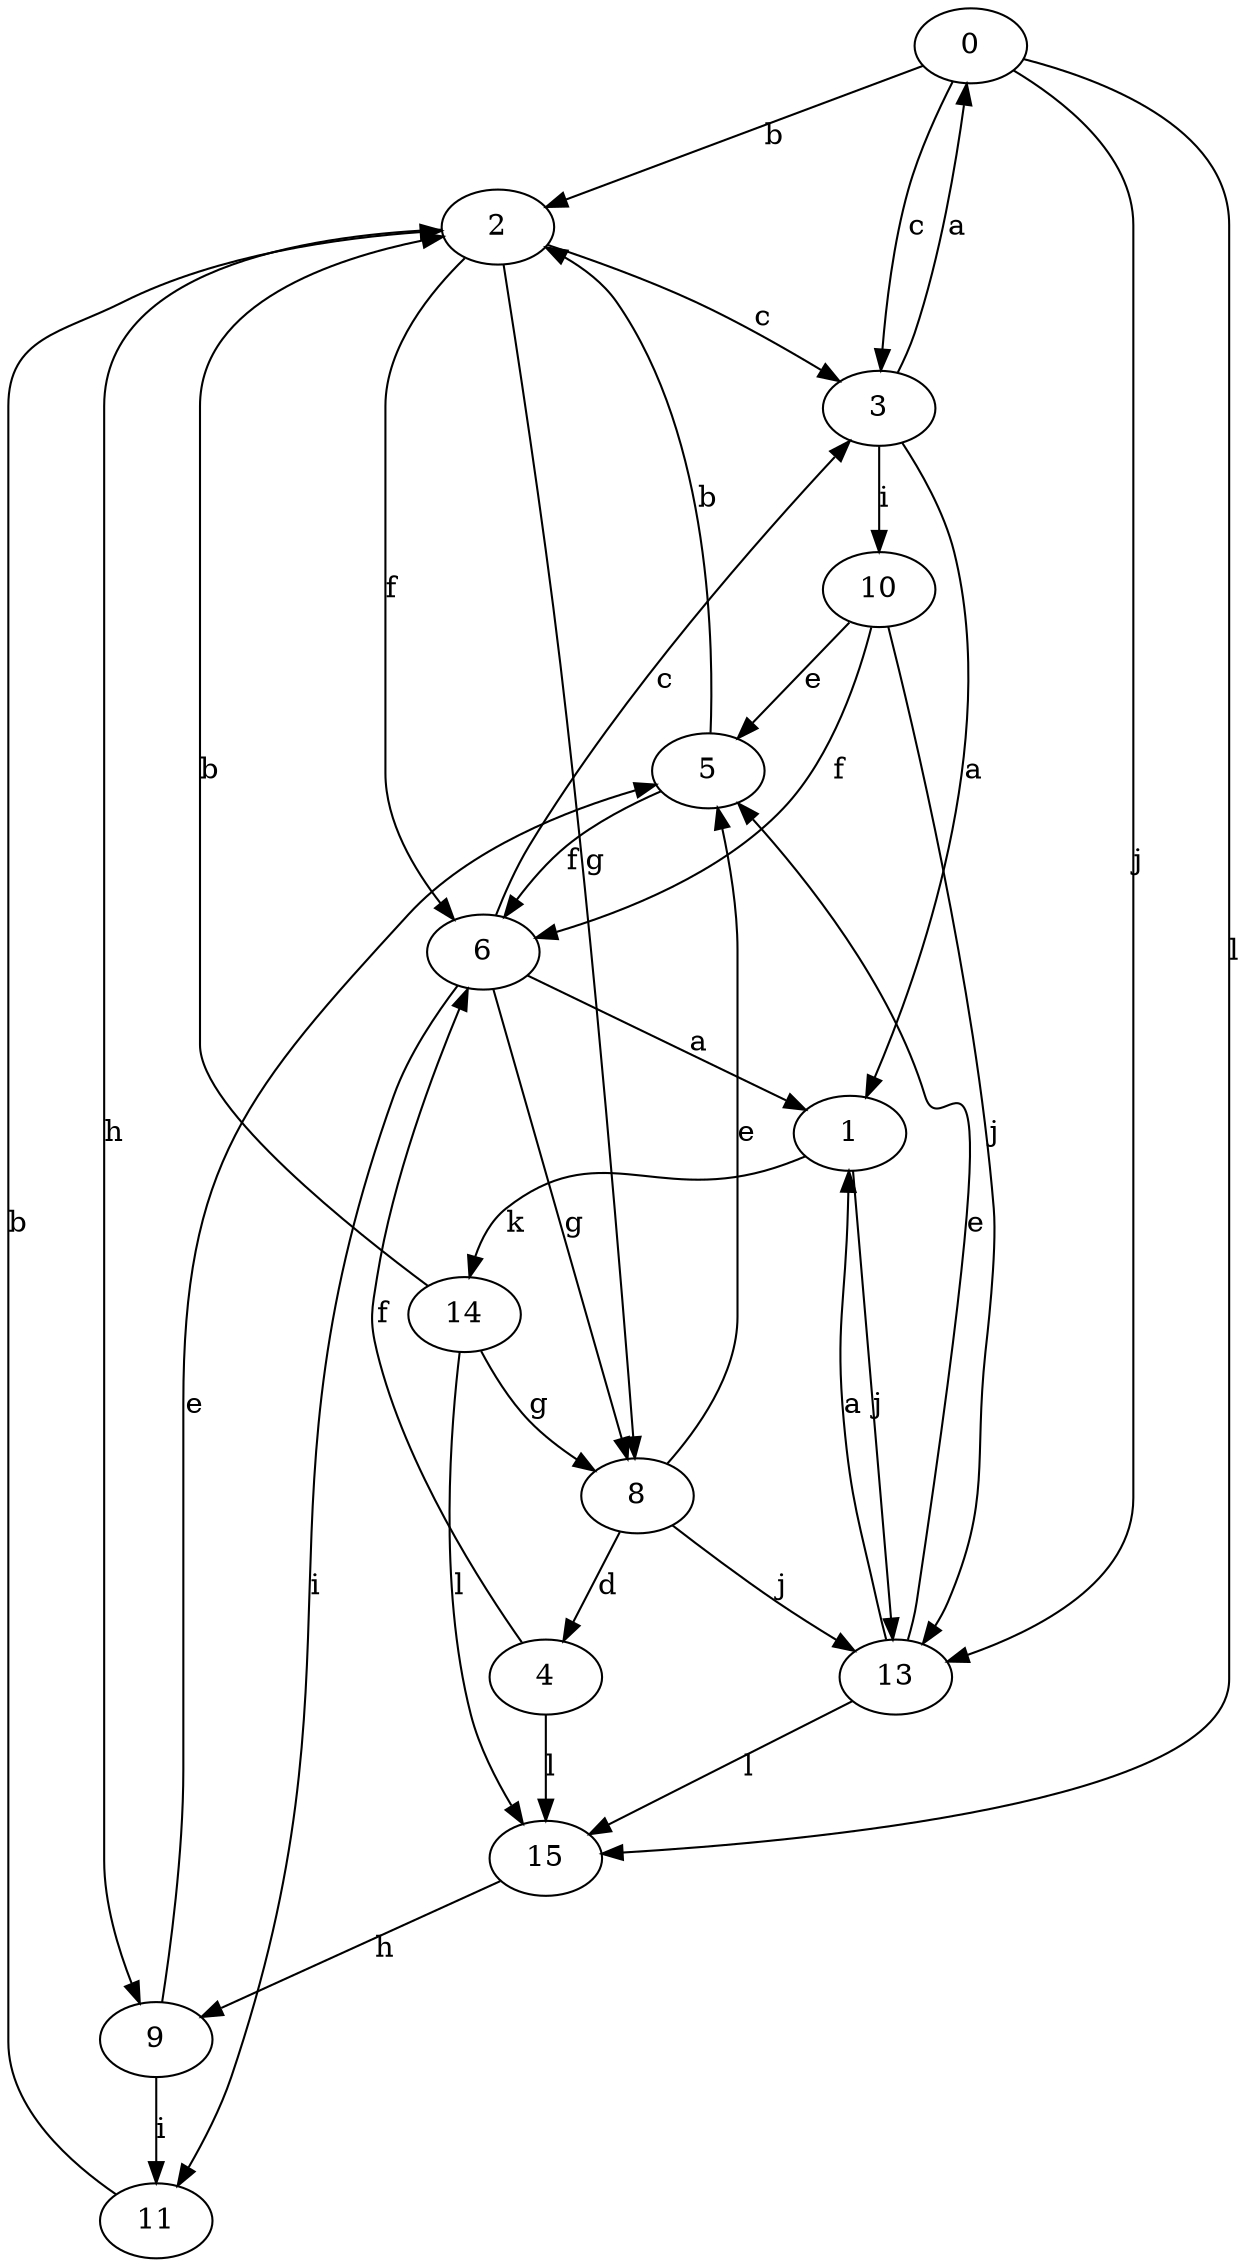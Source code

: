 strict digraph  {
0;
1;
2;
3;
4;
5;
6;
8;
9;
10;
11;
13;
14;
15;
0 -> 2  [label=b];
0 -> 3  [label=c];
0 -> 13  [label=j];
0 -> 15  [label=l];
1 -> 13  [label=j];
1 -> 14  [label=k];
2 -> 3  [label=c];
2 -> 6  [label=f];
2 -> 8  [label=g];
2 -> 9  [label=h];
3 -> 0  [label=a];
3 -> 1  [label=a];
3 -> 10  [label=i];
4 -> 6  [label=f];
4 -> 15  [label=l];
5 -> 2  [label=b];
5 -> 6  [label=f];
6 -> 1  [label=a];
6 -> 3  [label=c];
6 -> 8  [label=g];
6 -> 11  [label=i];
8 -> 4  [label=d];
8 -> 5  [label=e];
8 -> 13  [label=j];
9 -> 5  [label=e];
9 -> 11  [label=i];
10 -> 5  [label=e];
10 -> 6  [label=f];
10 -> 13  [label=j];
11 -> 2  [label=b];
13 -> 1  [label=a];
13 -> 5  [label=e];
13 -> 15  [label=l];
14 -> 2  [label=b];
14 -> 8  [label=g];
14 -> 15  [label=l];
15 -> 9  [label=h];
}
